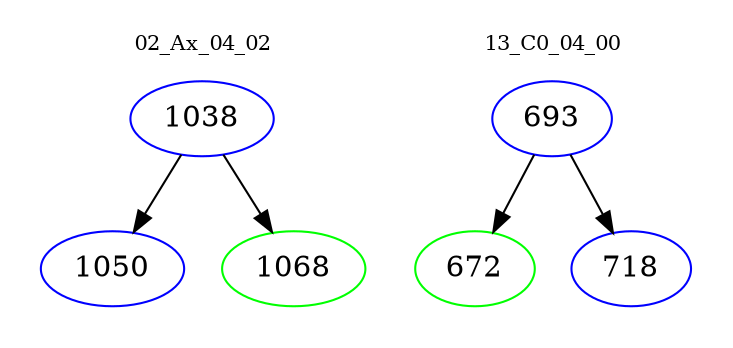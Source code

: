digraph{
subgraph cluster_0 {
color = white
label = "02_Ax_04_02";
fontsize=10;
T0_1038 [label="1038", color="blue"]
T0_1038 -> T0_1050 [color="black"]
T0_1050 [label="1050", color="blue"]
T0_1038 -> T0_1068 [color="black"]
T0_1068 [label="1068", color="green"]
}
subgraph cluster_1 {
color = white
label = "13_C0_04_00";
fontsize=10;
T1_693 [label="693", color="blue"]
T1_693 -> T1_672 [color="black"]
T1_672 [label="672", color="green"]
T1_693 -> T1_718 [color="black"]
T1_718 [label="718", color="blue"]
}
}
